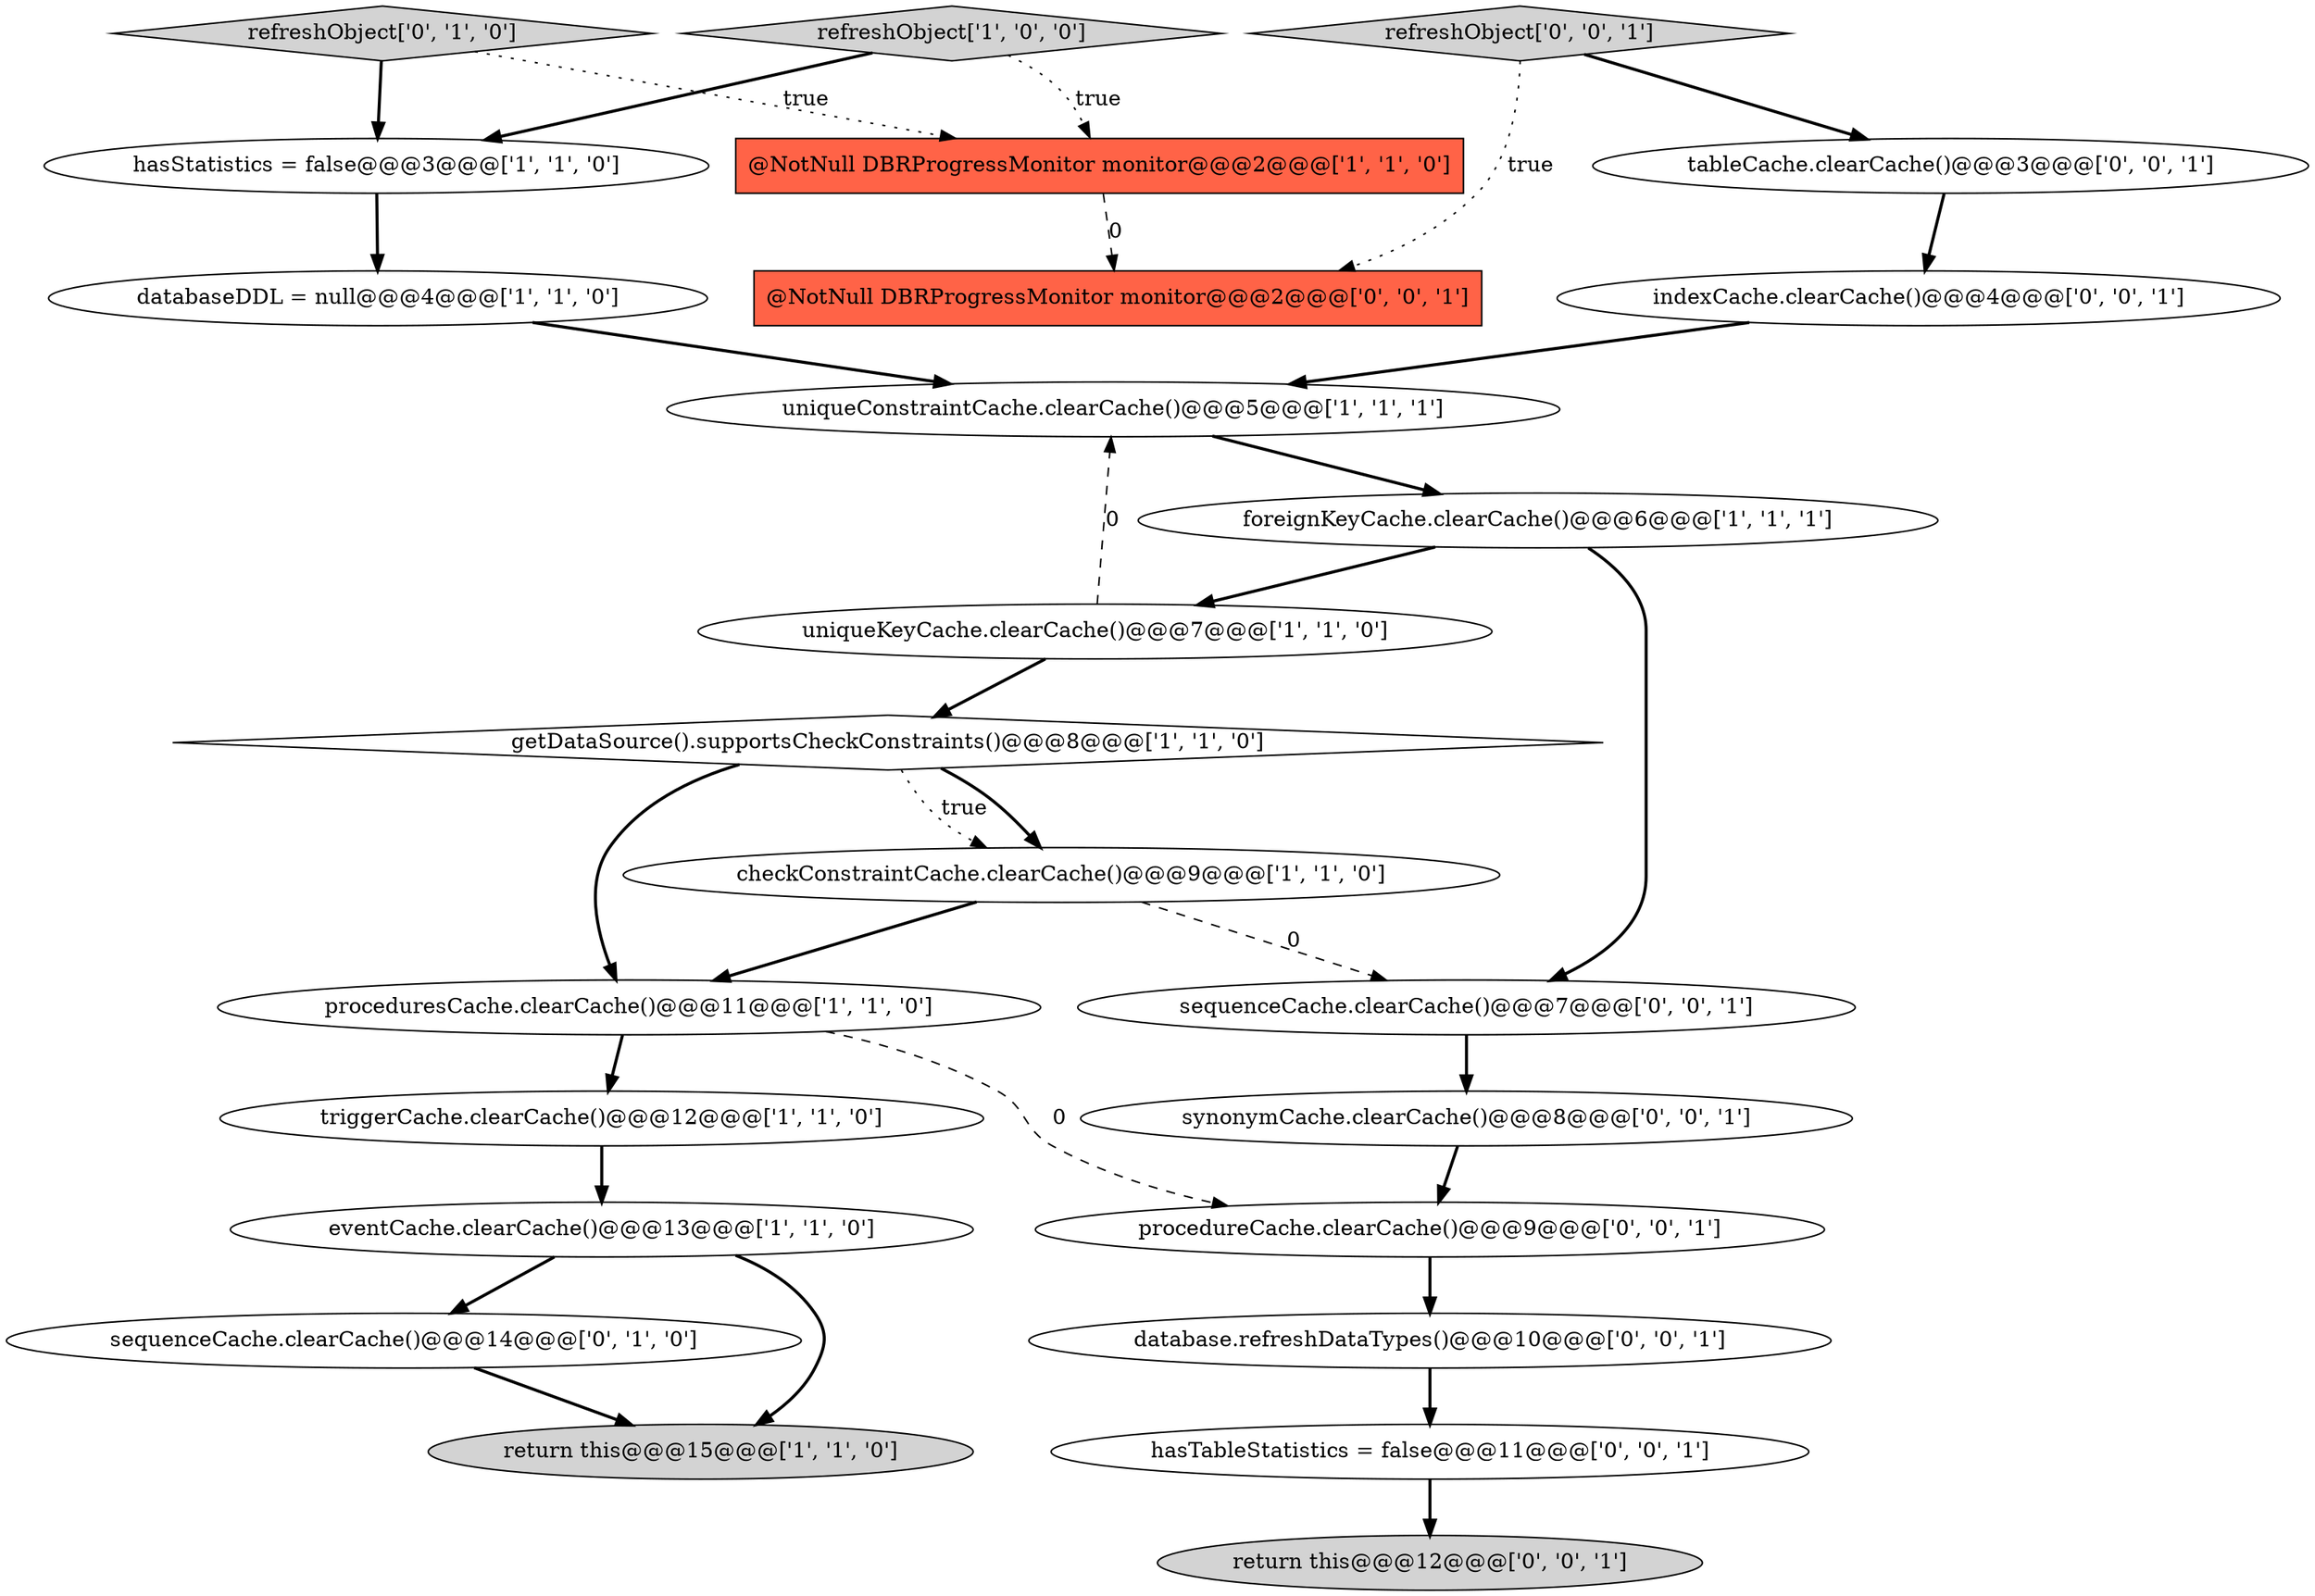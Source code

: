 digraph {
6 [style = filled, label = "hasStatistics = false@@@3@@@['1', '1', '0']", fillcolor = white, shape = ellipse image = "AAA0AAABBB1BBB"];
11 [style = filled, label = "proceduresCache.clearCache()@@@11@@@['1', '1', '0']", fillcolor = white, shape = ellipse image = "AAA0AAABBB1BBB"];
17 [style = filled, label = "sequenceCache.clearCache()@@@7@@@['0', '0', '1']", fillcolor = white, shape = ellipse image = "AAA0AAABBB3BBB"];
0 [style = filled, label = "getDataSource().supportsCheckConstraints()@@@8@@@['1', '1', '0']", fillcolor = white, shape = diamond image = "AAA0AAABBB1BBB"];
9 [style = filled, label = "@NotNull DBRProgressMonitor monitor@@@2@@@['1', '1', '0']", fillcolor = tomato, shape = box image = "AAA0AAABBB1BBB"];
21 [style = filled, label = "procedureCache.clearCache()@@@9@@@['0', '0', '1']", fillcolor = white, shape = ellipse image = "AAA0AAABBB3BBB"];
3 [style = filled, label = "eventCache.clearCache()@@@13@@@['1', '1', '0']", fillcolor = white, shape = ellipse image = "AAA0AAABBB1BBB"];
18 [style = filled, label = "return this@@@12@@@['0', '0', '1']", fillcolor = lightgray, shape = ellipse image = "AAA0AAABBB3BBB"];
1 [style = filled, label = "triggerCache.clearCache()@@@12@@@['1', '1', '0']", fillcolor = white, shape = ellipse image = "AAA0AAABBB1BBB"];
20 [style = filled, label = "tableCache.clearCache()@@@3@@@['0', '0', '1']", fillcolor = white, shape = ellipse image = "AAA0AAABBB3BBB"];
15 [style = filled, label = "hasTableStatistics = false@@@11@@@['0', '0', '1']", fillcolor = white, shape = ellipse image = "AAA0AAABBB3BBB"];
19 [style = filled, label = "database.refreshDataTypes()@@@10@@@['0', '0', '1']", fillcolor = white, shape = ellipse image = "AAA0AAABBB3BBB"];
12 [style = filled, label = "uniqueConstraintCache.clearCache()@@@5@@@['1', '1', '1']", fillcolor = white, shape = ellipse image = "AAA0AAABBB1BBB"];
8 [style = filled, label = "checkConstraintCache.clearCache()@@@9@@@['1', '1', '0']", fillcolor = white, shape = ellipse image = "AAA0AAABBB1BBB"];
2 [style = filled, label = "refreshObject['1', '0', '0']", fillcolor = lightgray, shape = diamond image = "AAA0AAABBB1BBB"];
13 [style = filled, label = "refreshObject['0', '1', '0']", fillcolor = lightgray, shape = diamond image = "AAA0AAABBB2BBB"];
5 [style = filled, label = "uniqueKeyCache.clearCache()@@@7@@@['1', '1', '0']", fillcolor = white, shape = ellipse image = "AAA0AAABBB1BBB"];
16 [style = filled, label = "@NotNull DBRProgressMonitor monitor@@@2@@@['0', '0', '1']", fillcolor = tomato, shape = box image = "AAA0AAABBB3BBB"];
10 [style = filled, label = "foreignKeyCache.clearCache()@@@6@@@['1', '1', '1']", fillcolor = white, shape = ellipse image = "AAA0AAABBB1BBB"];
14 [style = filled, label = "sequenceCache.clearCache()@@@14@@@['0', '1', '0']", fillcolor = white, shape = ellipse image = "AAA1AAABBB2BBB"];
7 [style = filled, label = "databaseDDL = null@@@4@@@['1', '1', '0']", fillcolor = white, shape = ellipse image = "AAA0AAABBB1BBB"];
4 [style = filled, label = "return this@@@15@@@['1', '1', '0']", fillcolor = lightgray, shape = ellipse image = "AAA0AAABBB1BBB"];
23 [style = filled, label = "indexCache.clearCache()@@@4@@@['0', '0', '1']", fillcolor = white, shape = ellipse image = "AAA0AAABBB3BBB"];
24 [style = filled, label = "refreshObject['0', '0', '1']", fillcolor = lightgray, shape = diamond image = "AAA0AAABBB3BBB"];
22 [style = filled, label = "synonymCache.clearCache()@@@8@@@['0', '0', '1']", fillcolor = white, shape = ellipse image = "AAA0AAABBB3BBB"];
20->23 [style = bold, label=""];
3->14 [style = bold, label=""];
10->17 [style = bold, label=""];
15->18 [style = bold, label=""];
0->8 [style = dotted, label="true"];
24->20 [style = bold, label=""];
2->9 [style = dotted, label="true"];
13->6 [style = bold, label=""];
19->15 [style = bold, label=""];
11->1 [style = bold, label=""];
0->8 [style = bold, label=""];
13->9 [style = dotted, label="true"];
9->16 [style = dashed, label="0"];
11->21 [style = dashed, label="0"];
0->11 [style = bold, label=""];
12->10 [style = bold, label=""];
8->11 [style = bold, label=""];
5->0 [style = bold, label=""];
1->3 [style = bold, label=""];
21->19 [style = bold, label=""];
7->12 [style = bold, label=""];
23->12 [style = bold, label=""];
24->16 [style = dotted, label="true"];
5->12 [style = dashed, label="0"];
2->6 [style = bold, label=""];
17->22 [style = bold, label=""];
22->21 [style = bold, label=""];
14->4 [style = bold, label=""];
6->7 [style = bold, label=""];
8->17 [style = dashed, label="0"];
10->5 [style = bold, label=""];
3->4 [style = bold, label=""];
}
